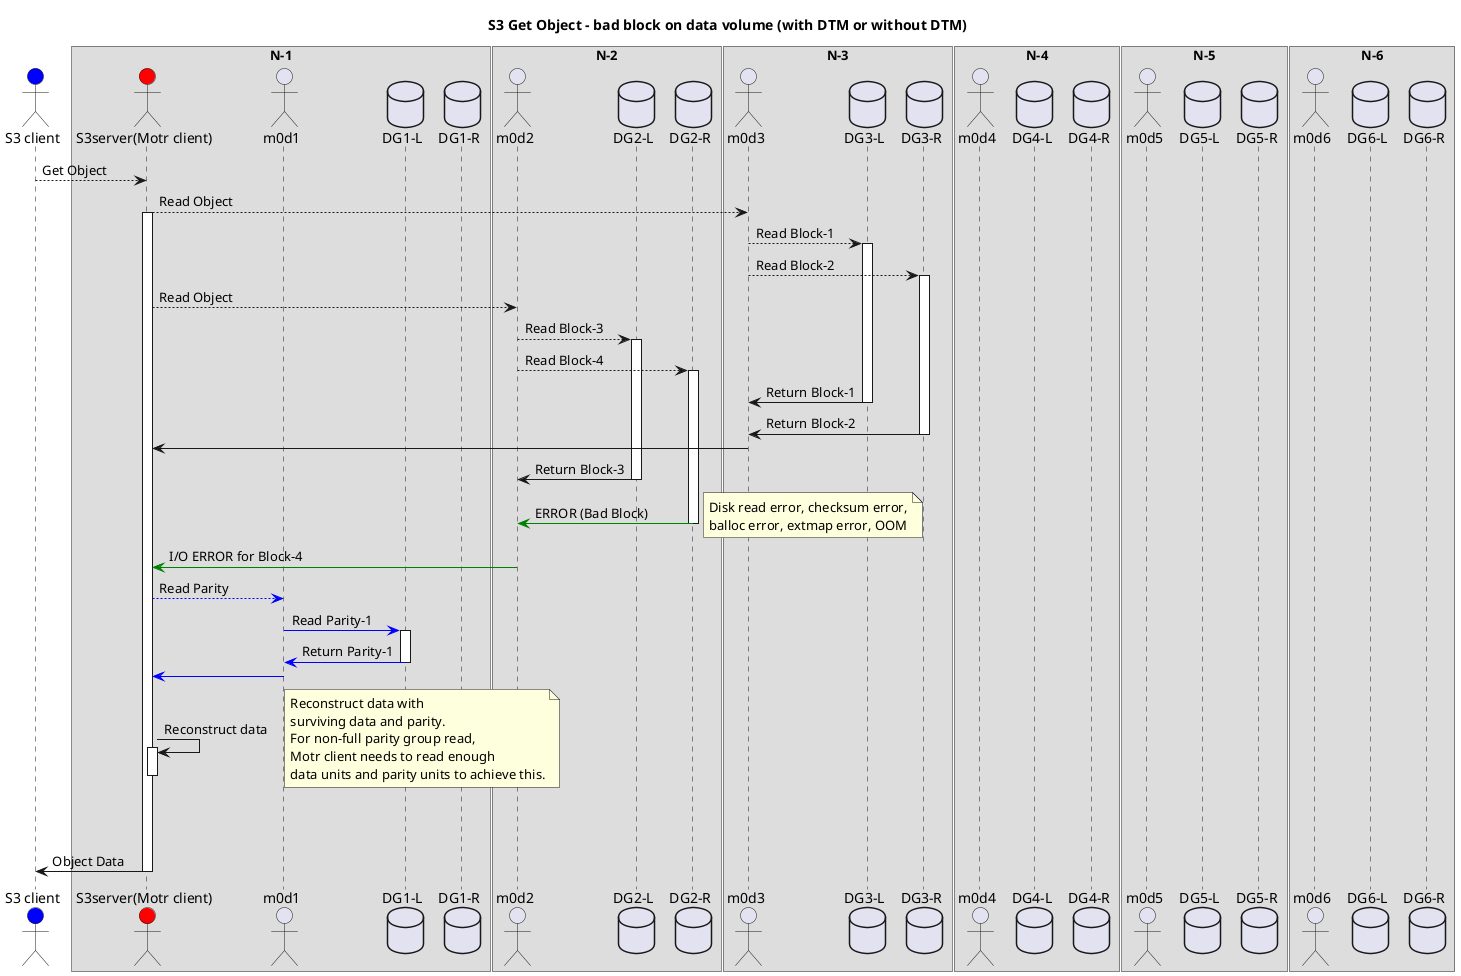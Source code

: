 @startuml
title <b>S3 Get Object - bad block on data volume (with DTM or without DTM)</b>

actor "S3 client" as S3C #blue
box "N-1"
actor "S3server(Motr client)" as S3 #red
actor m0d1
database "DG1-L"
database "DG1-R"
endbox

box "N-2"
actor m0d2
database "DG2-L"
database "DG2-R"
endbox

box "N-3"
actor m0d3
database "DG3-L"
database "DG3-R"
endbox

box "N-4"
actor m0d4
database "DG4-L"
database "DG4-R"
endbox

box "N-5"
actor m0d5
database "DG5-L"
database "DG5-R"
endbox

box "N-6"
actor m0d6
database "DG6-L"
database "DG6-R"
endbox

S3C --> S3: Get Object



S3-->m0d3 :Read Object
activate S3
m0d3 --> "DG3-L" :Read Block-1
activate "DG3-L"
m0d3 --> "DG3-R" :Read Block-2
activate "DG3-R"


S3-->m0d2 :Read Object
m0d2 --> "DG2-L" :Read Block-3
activate "DG2-L"
m0d2 --> "DG2-R" :Read Block-4
activate "DG2-R"



"DG3-L" ->  m0d3: Return Block-1
deactivate "DG3-L"
"DG3-R" ->  m0d3: Return Block-2
deactivate "DG3-R"
m0d3->S3

"DG2-L" ->  m0d2: Return Block-3
deactivate "DG2-L"
"DG2-R" -[#green]> m0d2: ERROR (Bad Block)
note right
Disk read error, checksum error,
balloc error, extmap error, OOM
end note
deactivate "DG2-R"
m0d2-[#green]>S3: I/O ERROR for Block-4



S3-[#blue]->m0d1 :Read Parity
m0d1    -[#blue]> "DG1-L" :Read Parity-1
activate "DG1-L"
"DG1-L" -[#blue]> m0d1: Return Parity-1
deactivate "DG1-L"
m0d1-[#blue]>S3



S3->S3: Reconstruct data
activate S3
deactivate S3
note right
Reconstruct data with
surviving data and parity.
For non-full parity group read,
Motr client needs to read enough
data units and parity units to achieve this.
end note


|||

S3C <- S3: Object Data
deactivate S3
@enduml
